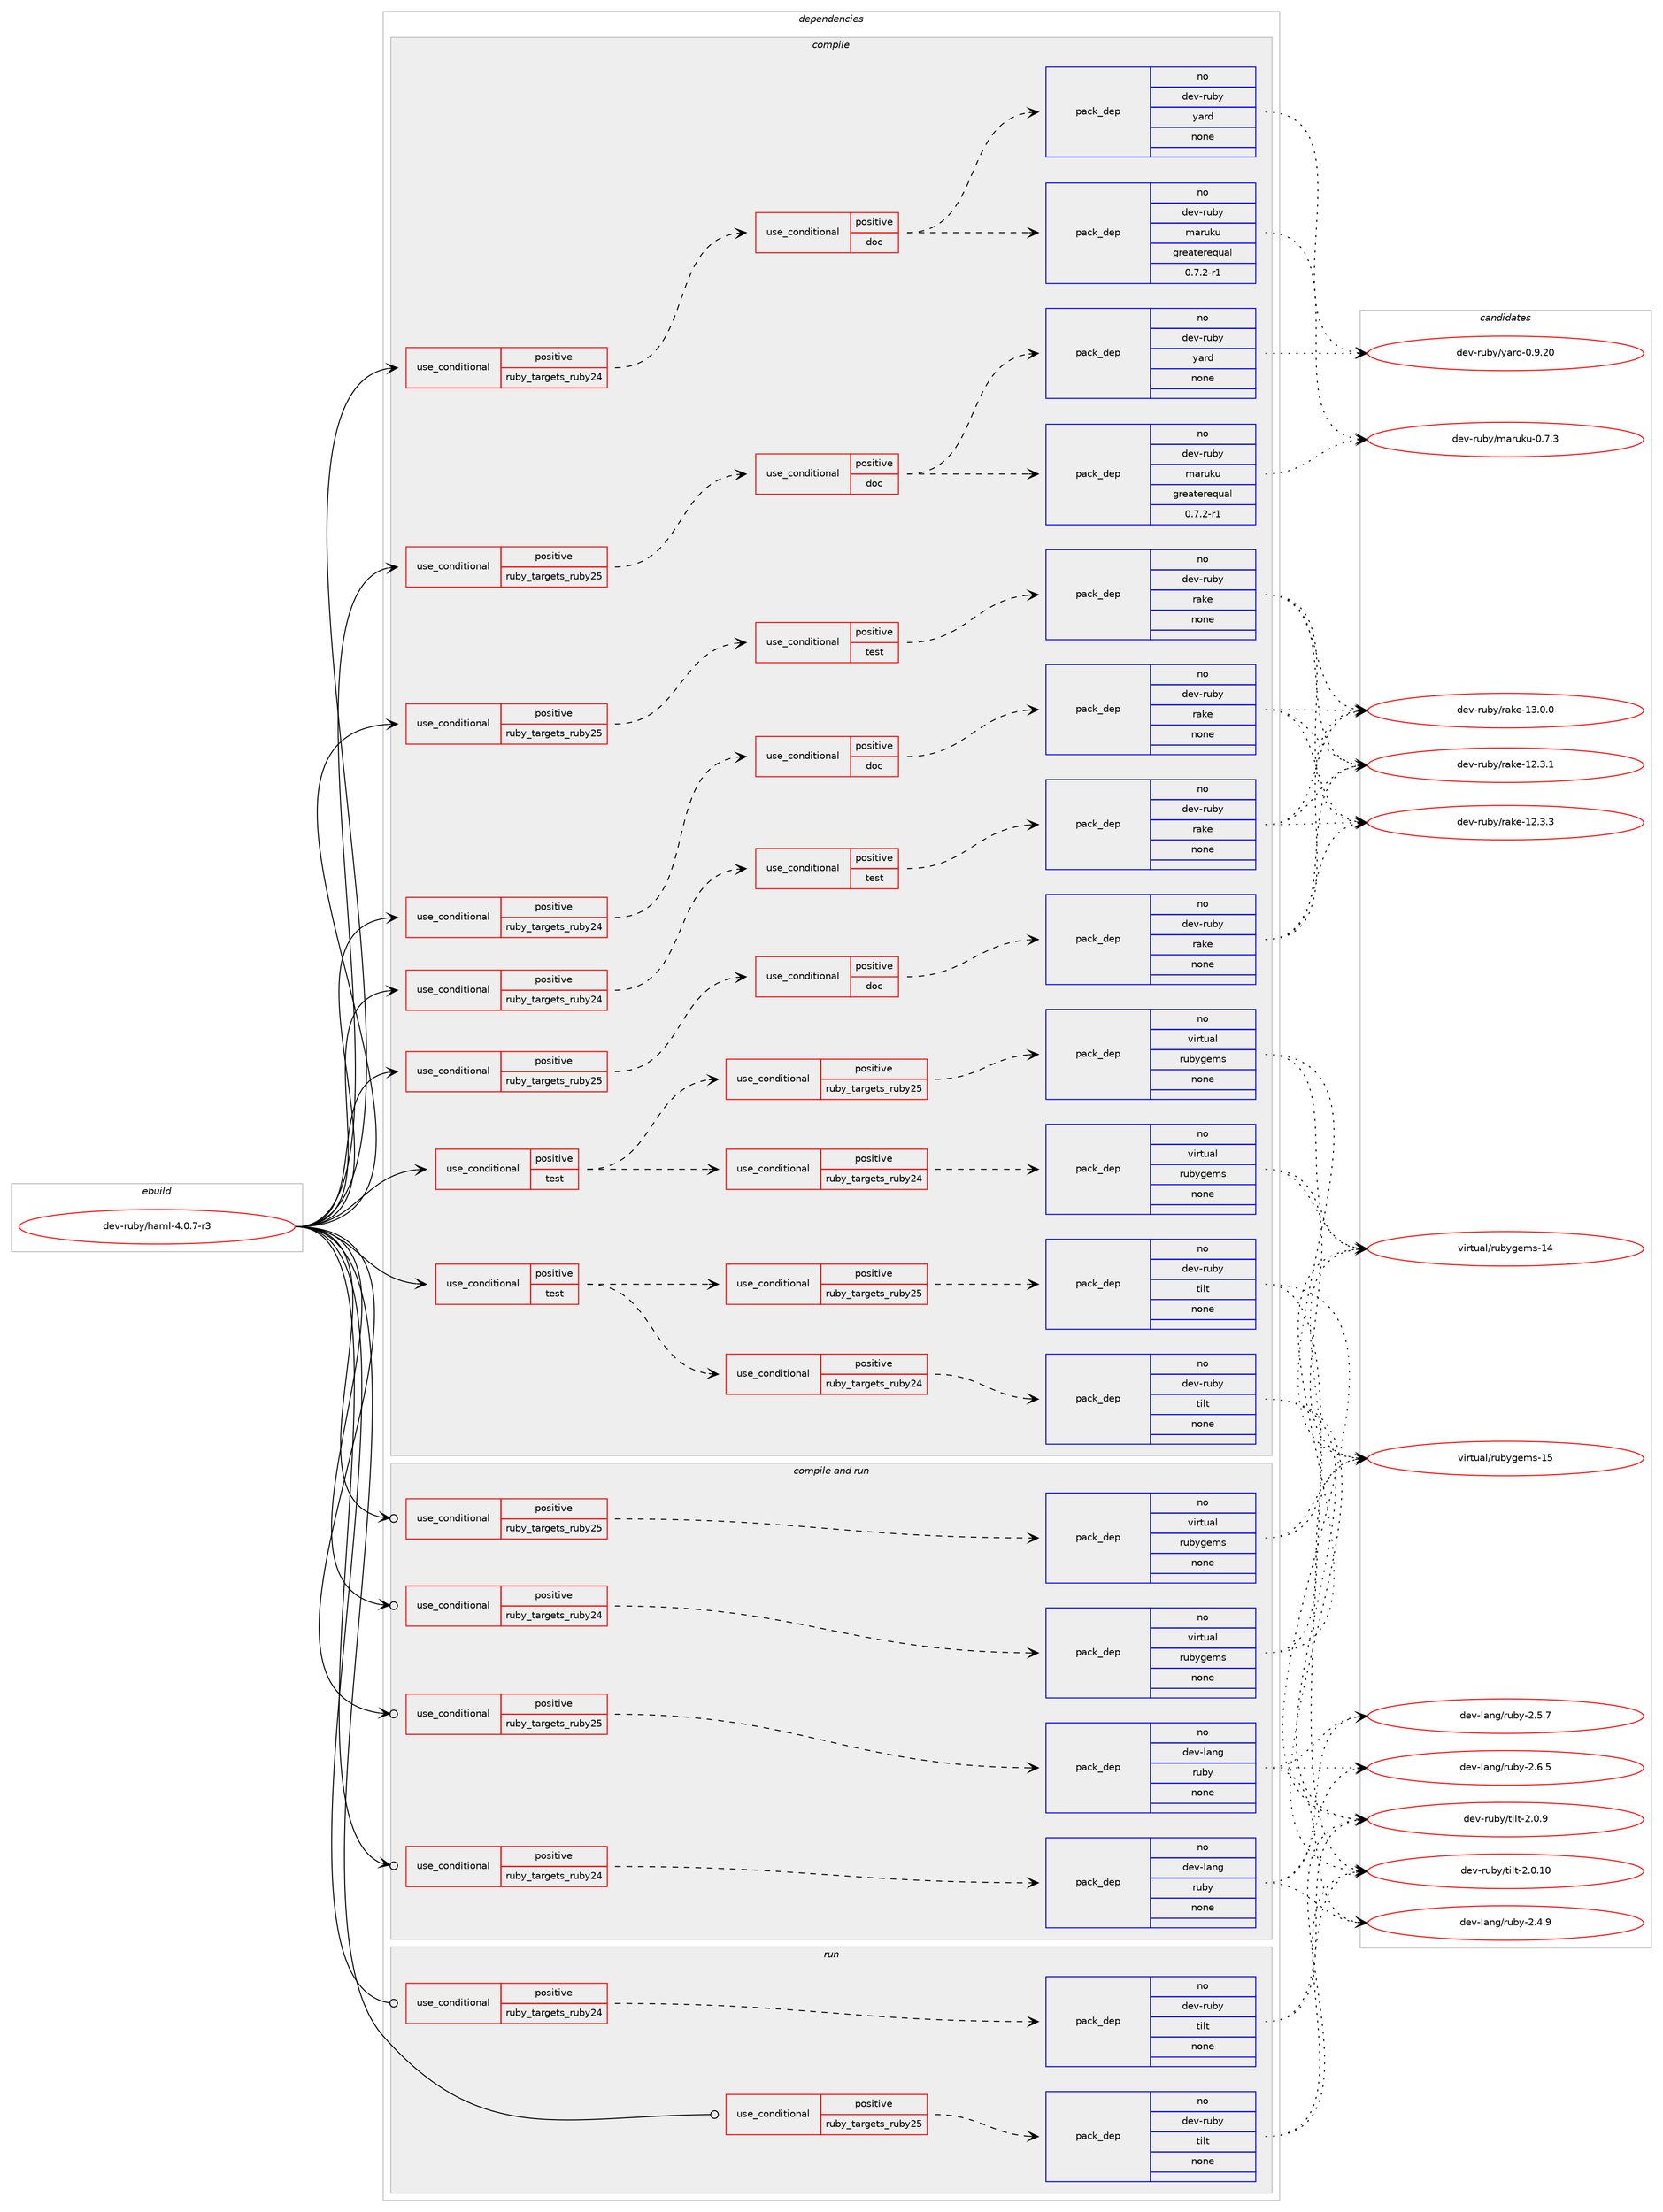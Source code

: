 digraph prolog {

# *************
# Graph options
# *************

newrank=true;
concentrate=true;
compound=true;
graph [rankdir=LR,fontname=Helvetica,fontsize=10,ranksep=1.5];#, ranksep=2.5, nodesep=0.2];
edge  [arrowhead=vee];
node  [fontname=Helvetica,fontsize=10];

# **********
# The ebuild
# **********

subgraph cluster_leftcol {
color=gray;
rank=same;
label=<<i>ebuild</i>>;
id [label="dev-ruby/haml-4.0.7-r3", color=red, width=4, href="../dev-ruby/haml-4.0.7-r3.svg"];
}

# ****************
# The dependencies
# ****************

subgraph cluster_midcol {
color=gray;
label=<<i>dependencies</i>>;
subgraph cluster_compile {
fillcolor="#eeeeee";
style=filled;
label=<<i>compile</i>>;
subgraph cond164193 {
dependency688763 [label=<<TABLE BORDER="0" CELLBORDER="1" CELLSPACING="0" CELLPADDING="4"><TR><TD ROWSPAN="3" CELLPADDING="10">use_conditional</TD></TR><TR><TD>positive</TD></TR><TR><TD>ruby_targets_ruby24</TD></TR></TABLE>>, shape=none, color=red];
subgraph cond164194 {
dependency688764 [label=<<TABLE BORDER="0" CELLBORDER="1" CELLSPACING="0" CELLPADDING="4"><TR><TD ROWSPAN="3" CELLPADDING="10">use_conditional</TD></TR><TR><TD>positive</TD></TR><TR><TD>doc</TD></TR></TABLE>>, shape=none, color=red];
subgraph pack512603 {
dependency688765 [label=<<TABLE BORDER="0" CELLBORDER="1" CELLSPACING="0" CELLPADDING="4" WIDTH="220"><TR><TD ROWSPAN="6" CELLPADDING="30">pack_dep</TD></TR><TR><TD WIDTH="110">no</TD></TR><TR><TD>dev-ruby</TD></TR><TR><TD>rake</TD></TR><TR><TD>none</TD></TR><TR><TD></TD></TR></TABLE>>, shape=none, color=blue];
}
dependency688764:e -> dependency688765:w [weight=20,style="dashed",arrowhead="vee"];
}
dependency688763:e -> dependency688764:w [weight=20,style="dashed",arrowhead="vee"];
}
id:e -> dependency688763:w [weight=20,style="solid",arrowhead="vee"];
subgraph cond164195 {
dependency688766 [label=<<TABLE BORDER="0" CELLBORDER="1" CELLSPACING="0" CELLPADDING="4"><TR><TD ROWSPAN="3" CELLPADDING="10">use_conditional</TD></TR><TR><TD>positive</TD></TR><TR><TD>ruby_targets_ruby24</TD></TR></TABLE>>, shape=none, color=red];
subgraph cond164196 {
dependency688767 [label=<<TABLE BORDER="0" CELLBORDER="1" CELLSPACING="0" CELLPADDING="4"><TR><TD ROWSPAN="3" CELLPADDING="10">use_conditional</TD></TR><TR><TD>positive</TD></TR><TR><TD>doc</TD></TR></TABLE>>, shape=none, color=red];
subgraph pack512604 {
dependency688768 [label=<<TABLE BORDER="0" CELLBORDER="1" CELLSPACING="0" CELLPADDING="4" WIDTH="220"><TR><TD ROWSPAN="6" CELLPADDING="30">pack_dep</TD></TR><TR><TD WIDTH="110">no</TD></TR><TR><TD>dev-ruby</TD></TR><TR><TD>yard</TD></TR><TR><TD>none</TD></TR><TR><TD></TD></TR></TABLE>>, shape=none, color=blue];
}
dependency688767:e -> dependency688768:w [weight=20,style="dashed",arrowhead="vee"];
subgraph pack512605 {
dependency688769 [label=<<TABLE BORDER="0" CELLBORDER="1" CELLSPACING="0" CELLPADDING="4" WIDTH="220"><TR><TD ROWSPAN="6" CELLPADDING="30">pack_dep</TD></TR><TR><TD WIDTH="110">no</TD></TR><TR><TD>dev-ruby</TD></TR><TR><TD>maruku</TD></TR><TR><TD>greaterequal</TD></TR><TR><TD>0.7.2-r1</TD></TR></TABLE>>, shape=none, color=blue];
}
dependency688767:e -> dependency688769:w [weight=20,style="dashed",arrowhead="vee"];
}
dependency688766:e -> dependency688767:w [weight=20,style="dashed",arrowhead="vee"];
}
id:e -> dependency688766:w [weight=20,style="solid",arrowhead="vee"];
subgraph cond164197 {
dependency688770 [label=<<TABLE BORDER="0" CELLBORDER="1" CELLSPACING="0" CELLPADDING="4"><TR><TD ROWSPAN="3" CELLPADDING="10">use_conditional</TD></TR><TR><TD>positive</TD></TR><TR><TD>ruby_targets_ruby24</TD></TR></TABLE>>, shape=none, color=red];
subgraph cond164198 {
dependency688771 [label=<<TABLE BORDER="0" CELLBORDER="1" CELLSPACING="0" CELLPADDING="4"><TR><TD ROWSPAN="3" CELLPADDING="10">use_conditional</TD></TR><TR><TD>positive</TD></TR><TR><TD>test</TD></TR></TABLE>>, shape=none, color=red];
subgraph pack512606 {
dependency688772 [label=<<TABLE BORDER="0" CELLBORDER="1" CELLSPACING="0" CELLPADDING="4" WIDTH="220"><TR><TD ROWSPAN="6" CELLPADDING="30">pack_dep</TD></TR><TR><TD WIDTH="110">no</TD></TR><TR><TD>dev-ruby</TD></TR><TR><TD>rake</TD></TR><TR><TD>none</TD></TR><TR><TD></TD></TR></TABLE>>, shape=none, color=blue];
}
dependency688771:e -> dependency688772:w [weight=20,style="dashed",arrowhead="vee"];
}
dependency688770:e -> dependency688771:w [weight=20,style="dashed",arrowhead="vee"];
}
id:e -> dependency688770:w [weight=20,style="solid",arrowhead="vee"];
subgraph cond164199 {
dependency688773 [label=<<TABLE BORDER="0" CELLBORDER="1" CELLSPACING="0" CELLPADDING="4"><TR><TD ROWSPAN="3" CELLPADDING="10">use_conditional</TD></TR><TR><TD>positive</TD></TR><TR><TD>ruby_targets_ruby25</TD></TR></TABLE>>, shape=none, color=red];
subgraph cond164200 {
dependency688774 [label=<<TABLE BORDER="0" CELLBORDER="1" CELLSPACING="0" CELLPADDING="4"><TR><TD ROWSPAN="3" CELLPADDING="10">use_conditional</TD></TR><TR><TD>positive</TD></TR><TR><TD>doc</TD></TR></TABLE>>, shape=none, color=red];
subgraph pack512607 {
dependency688775 [label=<<TABLE BORDER="0" CELLBORDER="1" CELLSPACING="0" CELLPADDING="4" WIDTH="220"><TR><TD ROWSPAN="6" CELLPADDING="30">pack_dep</TD></TR><TR><TD WIDTH="110">no</TD></TR><TR><TD>dev-ruby</TD></TR><TR><TD>rake</TD></TR><TR><TD>none</TD></TR><TR><TD></TD></TR></TABLE>>, shape=none, color=blue];
}
dependency688774:e -> dependency688775:w [weight=20,style="dashed",arrowhead="vee"];
}
dependency688773:e -> dependency688774:w [weight=20,style="dashed",arrowhead="vee"];
}
id:e -> dependency688773:w [weight=20,style="solid",arrowhead="vee"];
subgraph cond164201 {
dependency688776 [label=<<TABLE BORDER="0" CELLBORDER="1" CELLSPACING="0" CELLPADDING="4"><TR><TD ROWSPAN="3" CELLPADDING="10">use_conditional</TD></TR><TR><TD>positive</TD></TR><TR><TD>ruby_targets_ruby25</TD></TR></TABLE>>, shape=none, color=red];
subgraph cond164202 {
dependency688777 [label=<<TABLE BORDER="0" CELLBORDER="1" CELLSPACING="0" CELLPADDING="4"><TR><TD ROWSPAN="3" CELLPADDING="10">use_conditional</TD></TR><TR><TD>positive</TD></TR><TR><TD>doc</TD></TR></TABLE>>, shape=none, color=red];
subgraph pack512608 {
dependency688778 [label=<<TABLE BORDER="0" CELLBORDER="1" CELLSPACING="0" CELLPADDING="4" WIDTH="220"><TR><TD ROWSPAN="6" CELLPADDING="30">pack_dep</TD></TR><TR><TD WIDTH="110">no</TD></TR><TR><TD>dev-ruby</TD></TR><TR><TD>yard</TD></TR><TR><TD>none</TD></TR><TR><TD></TD></TR></TABLE>>, shape=none, color=blue];
}
dependency688777:e -> dependency688778:w [weight=20,style="dashed",arrowhead="vee"];
subgraph pack512609 {
dependency688779 [label=<<TABLE BORDER="0" CELLBORDER="1" CELLSPACING="0" CELLPADDING="4" WIDTH="220"><TR><TD ROWSPAN="6" CELLPADDING="30">pack_dep</TD></TR><TR><TD WIDTH="110">no</TD></TR><TR><TD>dev-ruby</TD></TR><TR><TD>maruku</TD></TR><TR><TD>greaterequal</TD></TR><TR><TD>0.7.2-r1</TD></TR></TABLE>>, shape=none, color=blue];
}
dependency688777:e -> dependency688779:w [weight=20,style="dashed",arrowhead="vee"];
}
dependency688776:e -> dependency688777:w [weight=20,style="dashed",arrowhead="vee"];
}
id:e -> dependency688776:w [weight=20,style="solid",arrowhead="vee"];
subgraph cond164203 {
dependency688780 [label=<<TABLE BORDER="0" CELLBORDER="1" CELLSPACING="0" CELLPADDING="4"><TR><TD ROWSPAN="3" CELLPADDING="10">use_conditional</TD></TR><TR><TD>positive</TD></TR><TR><TD>ruby_targets_ruby25</TD></TR></TABLE>>, shape=none, color=red];
subgraph cond164204 {
dependency688781 [label=<<TABLE BORDER="0" CELLBORDER="1" CELLSPACING="0" CELLPADDING="4"><TR><TD ROWSPAN="3" CELLPADDING="10">use_conditional</TD></TR><TR><TD>positive</TD></TR><TR><TD>test</TD></TR></TABLE>>, shape=none, color=red];
subgraph pack512610 {
dependency688782 [label=<<TABLE BORDER="0" CELLBORDER="1" CELLSPACING="0" CELLPADDING="4" WIDTH="220"><TR><TD ROWSPAN="6" CELLPADDING="30">pack_dep</TD></TR><TR><TD WIDTH="110">no</TD></TR><TR><TD>dev-ruby</TD></TR><TR><TD>rake</TD></TR><TR><TD>none</TD></TR><TR><TD></TD></TR></TABLE>>, shape=none, color=blue];
}
dependency688781:e -> dependency688782:w [weight=20,style="dashed",arrowhead="vee"];
}
dependency688780:e -> dependency688781:w [weight=20,style="dashed",arrowhead="vee"];
}
id:e -> dependency688780:w [weight=20,style="solid",arrowhead="vee"];
subgraph cond164205 {
dependency688783 [label=<<TABLE BORDER="0" CELLBORDER="1" CELLSPACING="0" CELLPADDING="4"><TR><TD ROWSPAN="3" CELLPADDING="10">use_conditional</TD></TR><TR><TD>positive</TD></TR><TR><TD>test</TD></TR></TABLE>>, shape=none, color=red];
subgraph cond164206 {
dependency688784 [label=<<TABLE BORDER="0" CELLBORDER="1" CELLSPACING="0" CELLPADDING="4"><TR><TD ROWSPAN="3" CELLPADDING="10">use_conditional</TD></TR><TR><TD>positive</TD></TR><TR><TD>ruby_targets_ruby24</TD></TR></TABLE>>, shape=none, color=red];
subgraph pack512611 {
dependency688785 [label=<<TABLE BORDER="0" CELLBORDER="1" CELLSPACING="0" CELLPADDING="4" WIDTH="220"><TR><TD ROWSPAN="6" CELLPADDING="30">pack_dep</TD></TR><TR><TD WIDTH="110">no</TD></TR><TR><TD>dev-ruby</TD></TR><TR><TD>tilt</TD></TR><TR><TD>none</TD></TR><TR><TD></TD></TR></TABLE>>, shape=none, color=blue];
}
dependency688784:e -> dependency688785:w [weight=20,style="dashed",arrowhead="vee"];
}
dependency688783:e -> dependency688784:w [weight=20,style="dashed",arrowhead="vee"];
subgraph cond164207 {
dependency688786 [label=<<TABLE BORDER="0" CELLBORDER="1" CELLSPACING="0" CELLPADDING="4"><TR><TD ROWSPAN="3" CELLPADDING="10">use_conditional</TD></TR><TR><TD>positive</TD></TR><TR><TD>ruby_targets_ruby25</TD></TR></TABLE>>, shape=none, color=red];
subgraph pack512612 {
dependency688787 [label=<<TABLE BORDER="0" CELLBORDER="1" CELLSPACING="0" CELLPADDING="4" WIDTH="220"><TR><TD ROWSPAN="6" CELLPADDING="30">pack_dep</TD></TR><TR><TD WIDTH="110">no</TD></TR><TR><TD>dev-ruby</TD></TR><TR><TD>tilt</TD></TR><TR><TD>none</TD></TR><TR><TD></TD></TR></TABLE>>, shape=none, color=blue];
}
dependency688786:e -> dependency688787:w [weight=20,style="dashed",arrowhead="vee"];
}
dependency688783:e -> dependency688786:w [weight=20,style="dashed",arrowhead="vee"];
}
id:e -> dependency688783:w [weight=20,style="solid",arrowhead="vee"];
subgraph cond164208 {
dependency688788 [label=<<TABLE BORDER="0" CELLBORDER="1" CELLSPACING="0" CELLPADDING="4"><TR><TD ROWSPAN="3" CELLPADDING="10">use_conditional</TD></TR><TR><TD>positive</TD></TR><TR><TD>test</TD></TR></TABLE>>, shape=none, color=red];
subgraph cond164209 {
dependency688789 [label=<<TABLE BORDER="0" CELLBORDER="1" CELLSPACING="0" CELLPADDING="4"><TR><TD ROWSPAN="3" CELLPADDING="10">use_conditional</TD></TR><TR><TD>positive</TD></TR><TR><TD>ruby_targets_ruby24</TD></TR></TABLE>>, shape=none, color=red];
subgraph pack512613 {
dependency688790 [label=<<TABLE BORDER="0" CELLBORDER="1" CELLSPACING="0" CELLPADDING="4" WIDTH="220"><TR><TD ROWSPAN="6" CELLPADDING="30">pack_dep</TD></TR><TR><TD WIDTH="110">no</TD></TR><TR><TD>virtual</TD></TR><TR><TD>rubygems</TD></TR><TR><TD>none</TD></TR><TR><TD></TD></TR></TABLE>>, shape=none, color=blue];
}
dependency688789:e -> dependency688790:w [weight=20,style="dashed",arrowhead="vee"];
}
dependency688788:e -> dependency688789:w [weight=20,style="dashed",arrowhead="vee"];
subgraph cond164210 {
dependency688791 [label=<<TABLE BORDER="0" CELLBORDER="1" CELLSPACING="0" CELLPADDING="4"><TR><TD ROWSPAN="3" CELLPADDING="10">use_conditional</TD></TR><TR><TD>positive</TD></TR><TR><TD>ruby_targets_ruby25</TD></TR></TABLE>>, shape=none, color=red];
subgraph pack512614 {
dependency688792 [label=<<TABLE BORDER="0" CELLBORDER="1" CELLSPACING="0" CELLPADDING="4" WIDTH="220"><TR><TD ROWSPAN="6" CELLPADDING="30">pack_dep</TD></TR><TR><TD WIDTH="110">no</TD></TR><TR><TD>virtual</TD></TR><TR><TD>rubygems</TD></TR><TR><TD>none</TD></TR><TR><TD></TD></TR></TABLE>>, shape=none, color=blue];
}
dependency688791:e -> dependency688792:w [weight=20,style="dashed",arrowhead="vee"];
}
dependency688788:e -> dependency688791:w [weight=20,style="dashed",arrowhead="vee"];
}
id:e -> dependency688788:w [weight=20,style="solid",arrowhead="vee"];
}
subgraph cluster_compileandrun {
fillcolor="#eeeeee";
style=filled;
label=<<i>compile and run</i>>;
subgraph cond164211 {
dependency688793 [label=<<TABLE BORDER="0" CELLBORDER="1" CELLSPACING="0" CELLPADDING="4"><TR><TD ROWSPAN="3" CELLPADDING="10">use_conditional</TD></TR><TR><TD>positive</TD></TR><TR><TD>ruby_targets_ruby24</TD></TR></TABLE>>, shape=none, color=red];
subgraph pack512615 {
dependency688794 [label=<<TABLE BORDER="0" CELLBORDER="1" CELLSPACING="0" CELLPADDING="4" WIDTH="220"><TR><TD ROWSPAN="6" CELLPADDING="30">pack_dep</TD></TR><TR><TD WIDTH="110">no</TD></TR><TR><TD>dev-lang</TD></TR><TR><TD>ruby</TD></TR><TR><TD>none</TD></TR><TR><TD></TD></TR></TABLE>>, shape=none, color=blue];
}
dependency688793:e -> dependency688794:w [weight=20,style="dashed",arrowhead="vee"];
}
id:e -> dependency688793:w [weight=20,style="solid",arrowhead="odotvee"];
subgraph cond164212 {
dependency688795 [label=<<TABLE BORDER="0" CELLBORDER="1" CELLSPACING="0" CELLPADDING="4"><TR><TD ROWSPAN="3" CELLPADDING="10">use_conditional</TD></TR><TR><TD>positive</TD></TR><TR><TD>ruby_targets_ruby24</TD></TR></TABLE>>, shape=none, color=red];
subgraph pack512616 {
dependency688796 [label=<<TABLE BORDER="0" CELLBORDER="1" CELLSPACING="0" CELLPADDING="4" WIDTH="220"><TR><TD ROWSPAN="6" CELLPADDING="30">pack_dep</TD></TR><TR><TD WIDTH="110">no</TD></TR><TR><TD>virtual</TD></TR><TR><TD>rubygems</TD></TR><TR><TD>none</TD></TR><TR><TD></TD></TR></TABLE>>, shape=none, color=blue];
}
dependency688795:e -> dependency688796:w [weight=20,style="dashed",arrowhead="vee"];
}
id:e -> dependency688795:w [weight=20,style="solid",arrowhead="odotvee"];
subgraph cond164213 {
dependency688797 [label=<<TABLE BORDER="0" CELLBORDER="1" CELLSPACING="0" CELLPADDING="4"><TR><TD ROWSPAN="3" CELLPADDING="10">use_conditional</TD></TR><TR><TD>positive</TD></TR><TR><TD>ruby_targets_ruby25</TD></TR></TABLE>>, shape=none, color=red];
subgraph pack512617 {
dependency688798 [label=<<TABLE BORDER="0" CELLBORDER="1" CELLSPACING="0" CELLPADDING="4" WIDTH="220"><TR><TD ROWSPAN="6" CELLPADDING="30">pack_dep</TD></TR><TR><TD WIDTH="110">no</TD></TR><TR><TD>dev-lang</TD></TR><TR><TD>ruby</TD></TR><TR><TD>none</TD></TR><TR><TD></TD></TR></TABLE>>, shape=none, color=blue];
}
dependency688797:e -> dependency688798:w [weight=20,style="dashed",arrowhead="vee"];
}
id:e -> dependency688797:w [weight=20,style="solid",arrowhead="odotvee"];
subgraph cond164214 {
dependency688799 [label=<<TABLE BORDER="0" CELLBORDER="1" CELLSPACING="0" CELLPADDING="4"><TR><TD ROWSPAN="3" CELLPADDING="10">use_conditional</TD></TR><TR><TD>positive</TD></TR><TR><TD>ruby_targets_ruby25</TD></TR></TABLE>>, shape=none, color=red];
subgraph pack512618 {
dependency688800 [label=<<TABLE BORDER="0" CELLBORDER="1" CELLSPACING="0" CELLPADDING="4" WIDTH="220"><TR><TD ROWSPAN="6" CELLPADDING="30">pack_dep</TD></TR><TR><TD WIDTH="110">no</TD></TR><TR><TD>virtual</TD></TR><TR><TD>rubygems</TD></TR><TR><TD>none</TD></TR><TR><TD></TD></TR></TABLE>>, shape=none, color=blue];
}
dependency688799:e -> dependency688800:w [weight=20,style="dashed",arrowhead="vee"];
}
id:e -> dependency688799:w [weight=20,style="solid",arrowhead="odotvee"];
}
subgraph cluster_run {
fillcolor="#eeeeee";
style=filled;
label=<<i>run</i>>;
subgraph cond164215 {
dependency688801 [label=<<TABLE BORDER="0" CELLBORDER="1" CELLSPACING="0" CELLPADDING="4"><TR><TD ROWSPAN="3" CELLPADDING="10">use_conditional</TD></TR><TR><TD>positive</TD></TR><TR><TD>ruby_targets_ruby24</TD></TR></TABLE>>, shape=none, color=red];
subgraph pack512619 {
dependency688802 [label=<<TABLE BORDER="0" CELLBORDER="1" CELLSPACING="0" CELLPADDING="4" WIDTH="220"><TR><TD ROWSPAN="6" CELLPADDING="30">pack_dep</TD></TR><TR><TD WIDTH="110">no</TD></TR><TR><TD>dev-ruby</TD></TR><TR><TD>tilt</TD></TR><TR><TD>none</TD></TR><TR><TD></TD></TR></TABLE>>, shape=none, color=blue];
}
dependency688801:e -> dependency688802:w [weight=20,style="dashed",arrowhead="vee"];
}
id:e -> dependency688801:w [weight=20,style="solid",arrowhead="odot"];
subgraph cond164216 {
dependency688803 [label=<<TABLE BORDER="0" CELLBORDER="1" CELLSPACING="0" CELLPADDING="4"><TR><TD ROWSPAN="3" CELLPADDING="10">use_conditional</TD></TR><TR><TD>positive</TD></TR><TR><TD>ruby_targets_ruby25</TD></TR></TABLE>>, shape=none, color=red];
subgraph pack512620 {
dependency688804 [label=<<TABLE BORDER="0" CELLBORDER="1" CELLSPACING="0" CELLPADDING="4" WIDTH="220"><TR><TD ROWSPAN="6" CELLPADDING="30">pack_dep</TD></TR><TR><TD WIDTH="110">no</TD></TR><TR><TD>dev-ruby</TD></TR><TR><TD>tilt</TD></TR><TR><TD>none</TD></TR><TR><TD></TD></TR></TABLE>>, shape=none, color=blue];
}
dependency688803:e -> dependency688804:w [weight=20,style="dashed",arrowhead="vee"];
}
id:e -> dependency688803:w [weight=20,style="solid",arrowhead="odot"];
}
}

# **************
# The candidates
# **************

subgraph cluster_choices {
rank=same;
color=gray;
label=<<i>candidates</i>>;

subgraph choice512603 {
color=black;
nodesep=1;
choice1001011184511411798121471149710710145495046514649 [label="dev-ruby/rake-12.3.1", color=red, width=4,href="../dev-ruby/rake-12.3.1.svg"];
choice1001011184511411798121471149710710145495046514651 [label="dev-ruby/rake-12.3.3", color=red, width=4,href="../dev-ruby/rake-12.3.3.svg"];
choice1001011184511411798121471149710710145495146484648 [label="dev-ruby/rake-13.0.0", color=red, width=4,href="../dev-ruby/rake-13.0.0.svg"];
dependency688765:e -> choice1001011184511411798121471149710710145495046514649:w [style=dotted,weight="100"];
dependency688765:e -> choice1001011184511411798121471149710710145495046514651:w [style=dotted,weight="100"];
dependency688765:e -> choice1001011184511411798121471149710710145495146484648:w [style=dotted,weight="100"];
}
subgraph choice512604 {
color=black;
nodesep=1;
choice1001011184511411798121471219711410045484657465048 [label="dev-ruby/yard-0.9.20", color=red, width=4,href="../dev-ruby/yard-0.9.20.svg"];
dependency688768:e -> choice1001011184511411798121471219711410045484657465048:w [style=dotted,weight="100"];
}
subgraph choice512605 {
color=black;
nodesep=1;
choice10010111845114117981214710997114117107117454846554651 [label="dev-ruby/maruku-0.7.3", color=red, width=4,href="../dev-ruby/maruku-0.7.3.svg"];
dependency688769:e -> choice10010111845114117981214710997114117107117454846554651:w [style=dotted,weight="100"];
}
subgraph choice512606 {
color=black;
nodesep=1;
choice1001011184511411798121471149710710145495046514649 [label="dev-ruby/rake-12.3.1", color=red, width=4,href="../dev-ruby/rake-12.3.1.svg"];
choice1001011184511411798121471149710710145495046514651 [label="dev-ruby/rake-12.3.3", color=red, width=4,href="../dev-ruby/rake-12.3.3.svg"];
choice1001011184511411798121471149710710145495146484648 [label="dev-ruby/rake-13.0.0", color=red, width=4,href="../dev-ruby/rake-13.0.0.svg"];
dependency688772:e -> choice1001011184511411798121471149710710145495046514649:w [style=dotted,weight="100"];
dependency688772:e -> choice1001011184511411798121471149710710145495046514651:w [style=dotted,weight="100"];
dependency688772:e -> choice1001011184511411798121471149710710145495146484648:w [style=dotted,weight="100"];
}
subgraph choice512607 {
color=black;
nodesep=1;
choice1001011184511411798121471149710710145495046514649 [label="dev-ruby/rake-12.3.1", color=red, width=4,href="../dev-ruby/rake-12.3.1.svg"];
choice1001011184511411798121471149710710145495046514651 [label="dev-ruby/rake-12.3.3", color=red, width=4,href="../dev-ruby/rake-12.3.3.svg"];
choice1001011184511411798121471149710710145495146484648 [label="dev-ruby/rake-13.0.0", color=red, width=4,href="../dev-ruby/rake-13.0.0.svg"];
dependency688775:e -> choice1001011184511411798121471149710710145495046514649:w [style=dotted,weight="100"];
dependency688775:e -> choice1001011184511411798121471149710710145495046514651:w [style=dotted,weight="100"];
dependency688775:e -> choice1001011184511411798121471149710710145495146484648:w [style=dotted,weight="100"];
}
subgraph choice512608 {
color=black;
nodesep=1;
choice1001011184511411798121471219711410045484657465048 [label="dev-ruby/yard-0.9.20", color=red, width=4,href="../dev-ruby/yard-0.9.20.svg"];
dependency688778:e -> choice1001011184511411798121471219711410045484657465048:w [style=dotted,weight="100"];
}
subgraph choice512609 {
color=black;
nodesep=1;
choice10010111845114117981214710997114117107117454846554651 [label="dev-ruby/maruku-0.7.3", color=red, width=4,href="../dev-ruby/maruku-0.7.3.svg"];
dependency688779:e -> choice10010111845114117981214710997114117107117454846554651:w [style=dotted,weight="100"];
}
subgraph choice512610 {
color=black;
nodesep=1;
choice1001011184511411798121471149710710145495046514649 [label="dev-ruby/rake-12.3.1", color=red, width=4,href="../dev-ruby/rake-12.3.1.svg"];
choice1001011184511411798121471149710710145495046514651 [label="dev-ruby/rake-12.3.3", color=red, width=4,href="../dev-ruby/rake-12.3.3.svg"];
choice1001011184511411798121471149710710145495146484648 [label="dev-ruby/rake-13.0.0", color=red, width=4,href="../dev-ruby/rake-13.0.0.svg"];
dependency688782:e -> choice1001011184511411798121471149710710145495046514649:w [style=dotted,weight="100"];
dependency688782:e -> choice1001011184511411798121471149710710145495046514651:w [style=dotted,weight="100"];
dependency688782:e -> choice1001011184511411798121471149710710145495146484648:w [style=dotted,weight="100"];
}
subgraph choice512611 {
color=black;
nodesep=1;
choice10010111845114117981214711610510811645504648464948 [label="dev-ruby/tilt-2.0.10", color=red, width=4,href="../dev-ruby/tilt-2.0.10.svg"];
choice100101118451141179812147116105108116455046484657 [label="dev-ruby/tilt-2.0.9", color=red, width=4,href="../dev-ruby/tilt-2.0.9.svg"];
dependency688785:e -> choice10010111845114117981214711610510811645504648464948:w [style=dotted,weight="100"];
dependency688785:e -> choice100101118451141179812147116105108116455046484657:w [style=dotted,weight="100"];
}
subgraph choice512612 {
color=black;
nodesep=1;
choice10010111845114117981214711610510811645504648464948 [label="dev-ruby/tilt-2.0.10", color=red, width=4,href="../dev-ruby/tilt-2.0.10.svg"];
choice100101118451141179812147116105108116455046484657 [label="dev-ruby/tilt-2.0.9", color=red, width=4,href="../dev-ruby/tilt-2.0.9.svg"];
dependency688787:e -> choice10010111845114117981214711610510811645504648464948:w [style=dotted,weight="100"];
dependency688787:e -> choice100101118451141179812147116105108116455046484657:w [style=dotted,weight="100"];
}
subgraph choice512613 {
color=black;
nodesep=1;
choice118105114116117971084711411798121103101109115454952 [label="virtual/rubygems-14", color=red, width=4,href="../virtual/rubygems-14.svg"];
choice118105114116117971084711411798121103101109115454953 [label="virtual/rubygems-15", color=red, width=4,href="../virtual/rubygems-15.svg"];
dependency688790:e -> choice118105114116117971084711411798121103101109115454952:w [style=dotted,weight="100"];
dependency688790:e -> choice118105114116117971084711411798121103101109115454953:w [style=dotted,weight="100"];
}
subgraph choice512614 {
color=black;
nodesep=1;
choice118105114116117971084711411798121103101109115454952 [label="virtual/rubygems-14", color=red, width=4,href="../virtual/rubygems-14.svg"];
choice118105114116117971084711411798121103101109115454953 [label="virtual/rubygems-15", color=red, width=4,href="../virtual/rubygems-15.svg"];
dependency688792:e -> choice118105114116117971084711411798121103101109115454952:w [style=dotted,weight="100"];
dependency688792:e -> choice118105114116117971084711411798121103101109115454953:w [style=dotted,weight="100"];
}
subgraph choice512615 {
color=black;
nodesep=1;
choice10010111845108971101034711411798121455046524657 [label="dev-lang/ruby-2.4.9", color=red, width=4,href="../dev-lang/ruby-2.4.9.svg"];
choice10010111845108971101034711411798121455046534655 [label="dev-lang/ruby-2.5.7", color=red, width=4,href="../dev-lang/ruby-2.5.7.svg"];
choice10010111845108971101034711411798121455046544653 [label="dev-lang/ruby-2.6.5", color=red, width=4,href="../dev-lang/ruby-2.6.5.svg"];
dependency688794:e -> choice10010111845108971101034711411798121455046524657:w [style=dotted,weight="100"];
dependency688794:e -> choice10010111845108971101034711411798121455046534655:w [style=dotted,weight="100"];
dependency688794:e -> choice10010111845108971101034711411798121455046544653:w [style=dotted,weight="100"];
}
subgraph choice512616 {
color=black;
nodesep=1;
choice118105114116117971084711411798121103101109115454952 [label="virtual/rubygems-14", color=red, width=4,href="../virtual/rubygems-14.svg"];
choice118105114116117971084711411798121103101109115454953 [label="virtual/rubygems-15", color=red, width=4,href="../virtual/rubygems-15.svg"];
dependency688796:e -> choice118105114116117971084711411798121103101109115454952:w [style=dotted,weight="100"];
dependency688796:e -> choice118105114116117971084711411798121103101109115454953:w [style=dotted,weight="100"];
}
subgraph choice512617 {
color=black;
nodesep=1;
choice10010111845108971101034711411798121455046524657 [label="dev-lang/ruby-2.4.9", color=red, width=4,href="../dev-lang/ruby-2.4.9.svg"];
choice10010111845108971101034711411798121455046534655 [label="dev-lang/ruby-2.5.7", color=red, width=4,href="../dev-lang/ruby-2.5.7.svg"];
choice10010111845108971101034711411798121455046544653 [label="dev-lang/ruby-2.6.5", color=red, width=4,href="../dev-lang/ruby-2.6.5.svg"];
dependency688798:e -> choice10010111845108971101034711411798121455046524657:w [style=dotted,weight="100"];
dependency688798:e -> choice10010111845108971101034711411798121455046534655:w [style=dotted,weight="100"];
dependency688798:e -> choice10010111845108971101034711411798121455046544653:w [style=dotted,weight="100"];
}
subgraph choice512618 {
color=black;
nodesep=1;
choice118105114116117971084711411798121103101109115454952 [label="virtual/rubygems-14", color=red, width=4,href="../virtual/rubygems-14.svg"];
choice118105114116117971084711411798121103101109115454953 [label="virtual/rubygems-15", color=red, width=4,href="../virtual/rubygems-15.svg"];
dependency688800:e -> choice118105114116117971084711411798121103101109115454952:w [style=dotted,weight="100"];
dependency688800:e -> choice118105114116117971084711411798121103101109115454953:w [style=dotted,weight="100"];
}
subgraph choice512619 {
color=black;
nodesep=1;
choice10010111845114117981214711610510811645504648464948 [label="dev-ruby/tilt-2.0.10", color=red, width=4,href="../dev-ruby/tilt-2.0.10.svg"];
choice100101118451141179812147116105108116455046484657 [label="dev-ruby/tilt-2.0.9", color=red, width=4,href="../dev-ruby/tilt-2.0.9.svg"];
dependency688802:e -> choice10010111845114117981214711610510811645504648464948:w [style=dotted,weight="100"];
dependency688802:e -> choice100101118451141179812147116105108116455046484657:w [style=dotted,weight="100"];
}
subgraph choice512620 {
color=black;
nodesep=1;
choice10010111845114117981214711610510811645504648464948 [label="dev-ruby/tilt-2.0.10", color=red, width=4,href="../dev-ruby/tilt-2.0.10.svg"];
choice100101118451141179812147116105108116455046484657 [label="dev-ruby/tilt-2.0.9", color=red, width=4,href="../dev-ruby/tilt-2.0.9.svg"];
dependency688804:e -> choice10010111845114117981214711610510811645504648464948:w [style=dotted,weight="100"];
dependency688804:e -> choice100101118451141179812147116105108116455046484657:w [style=dotted,weight="100"];
}
}

}
